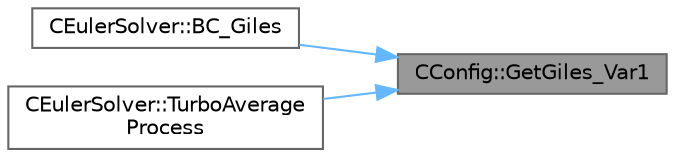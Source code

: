 digraph "CConfig::GetGiles_Var1"
{
 // LATEX_PDF_SIZE
  bgcolor="transparent";
  edge [fontname=Helvetica,fontsize=10,labelfontname=Helvetica,labelfontsize=10];
  node [fontname=Helvetica,fontsize=10,shape=box,height=0.2,width=0.4];
  rankdir="RL";
  Node1 [id="Node000001",label="CConfig::GetGiles_Var1",height=0.2,width=0.4,color="gray40", fillcolor="grey60", style="filled", fontcolor="black",tooltip="Get the var 1 for the Giels BC."];
  Node1 -> Node2 [id="edge1_Node000001_Node000002",dir="back",color="steelblue1",style="solid",tooltip=" "];
  Node2 [id="Node000002",label="CEulerSolver::BC_Giles",height=0.2,width=0.4,color="grey40", fillcolor="white", style="filled",URL="$classCEulerSolver.html#a40fad0a57e8dcba8a8f4d4fa8eab02f0",tooltip="Impose the boundary condition using characteristic recostruction."];
  Node1 -> Node3 [id="edge2_Node000001_Node000003",dir="back",color="steelblue1",style="solid",tooltip=" "];
  Node3 [id="Node000003",label="CEulerSolver::TurboAverage\lProcess",height=0.2,width=0.4,color="grey40", fillcolor="white", style="filled",URL="$classCEulerSolver.html#afe2f428da073b80f64c41422971f9748",tooltip="It computes average quantities along the span for turbomachinery analysis."];
}
